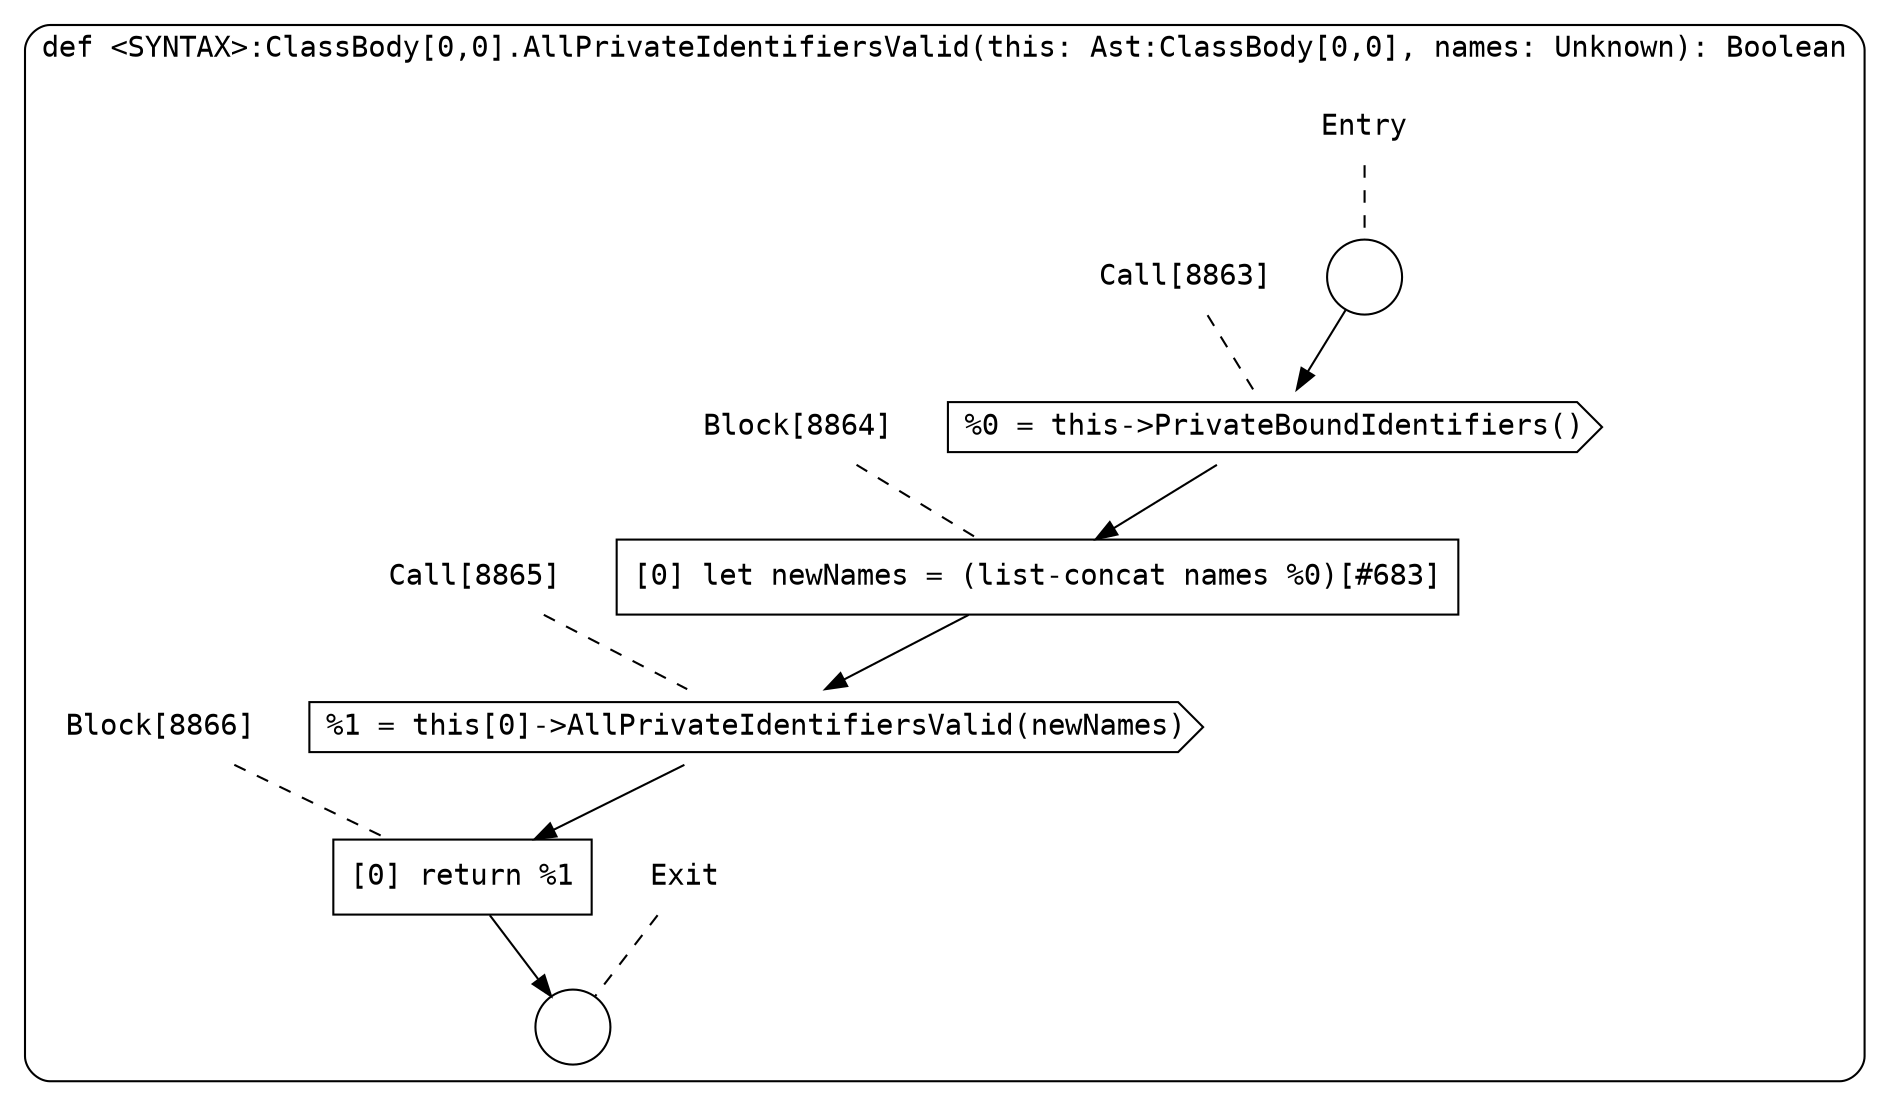 digraph {
  graph [fontname = "Consolas"]
  node [fontname = "Consolas"]
  edge [fontname = "Consolas"]
  subgraph cluster1640 {
    label = "def <SYNTAX>:ClassBody[0,0].AllPrivateIdentifiersValid(this: Ast:ClassBody[0,0], names: Unknown): Boolean"
    style = rounded
    cluster1640_entry_name [shape=none, label=<<font color="black">Entry</font>>]
    cluster1640_entry_name -> cluster1640_entry [arrowhead=none, color="black", style=dashed]
    cluster1640_entry [shape=circle label=" " color="black" fillcolor="white" style=filled]
    cluster1640_entry -> node8863 [color="black"]
    cluster1640_exit_name [shape=none, label=<<font color="black">Exit</font>>]
    cluster1640_exit_name -> cluster1640_exit [arrowhead=none, color="black", style=dashed]
    cluster1640_exit [shape=circle label=" " color="black" fillcolor="white" style=filled]
    node8863_name [shape=none, label=<<font color="black">Call[8863]</font>>]
    node8863_name -> node8863 [arrowhead=none, color="black", style=dashed]
    node8863 [shape=cds, label=<<font color="black">%0 = this-&gt;PrivateBoundIdentifiers()</font>> color="black" fillcolor="white", style=filled]
    node8863 -> node8864 [color="black"]
    node8864_name [shape=none, label=<<font color="black">Block[8864]</font>>]
    node8864_name -> node8864 [arrowhead=none, color="black", style=dashed]
    node8864 [shape=box, label=<<font color="black">[0] let newNames = (list-concat names %0)[#683]<BR ALIGN="LEFT"/></font>> color="black" fillcolor="white", style=filled]
    node8864 -> node8865 [color="black"]
    node8865_name [shape=none, label=<<font color="black">Call[8865]</font>>]
    node8865_name -> node8865 [arrowhead=none, color="black", style=dashed]
    node8865 [shape=cds, label=<<font color="black">%1 = this[0]-&gt;AllPrivateIdentifiersValid(newNames)</font>> color="black" fillcolor="white", style=filled]
    node8865 -> node8866 [color="black"]
    node8866_name [shape=none, label=<<font color="black">Block[8866]</font>>]
    node8866_name -> node8866 [arrowhead=none, color="black", style=dashed]
    node8866 [shape=box, label=<<font color="black">[0] return %1<BR ALIGN="LEFT"/></font>> color="black" fillcolor="white", style=filled]
    node8866 -> cluster1640_exit [color="black"]
  }
}
